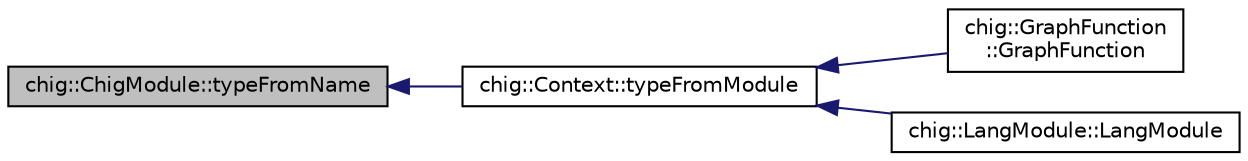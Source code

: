 digraph "chig::ChigModule::typeFromName"
{
 // INTERACTIVE_SVG=YES
  edge [fontname="Helvetica",fontsize="10",labelfontname="Helvetica",labelfontsize="10"];
  node [fontname="Helvetica",fontsize="10",shape=record];
  rankdir="LR";
  Node89 [label="chig::ChigModule::typeFromName",height=0.2,width=0.4,color="black", fillcolor="grey75", style="filled", fontcolor="black"];
  Node89 -> Node90 [dir="back",color="midnightblue",fontsize="10",style="solid",fontname="Helvetica"];
  Node90 [label="chig::Context::typeFromModule",height=0.2,width=0.4,color="black", fillcolor="white", style="filled",URL="$structchig_1_1Context.html#aa484ef2c16aaa4d97a21632af4122bd8"];
  Node90 -> Node91 [dir="back",color="midnightblue",fontsize="10",style="solid",fontname="Helvetica"];
  Node91 [label="chig::GraphFunction\l::GraphFunction",height=0.2,width=0.4,color="black", fillcolor="white", style="filled",URL="$structchig_1_1GraphFunction.html#ad38700422a7466162b80969280ab5870"];
  Node90 -> Node92 [dir="back",color="midnightblue",fontsize="10",style="solid",fontname="Helvetica"];
  Node92 [label="chig::LangModule::LangModule",height=0.2,width=0.4,color="black", fillcolor="white", style="filled",URL="$structchig_1_1LangModule.html#adab4150aa733a4aa66bc0ede5654dcaa",tooltip="Default constructor, usually called from Context::loadModule(\"lang\") "];
}
